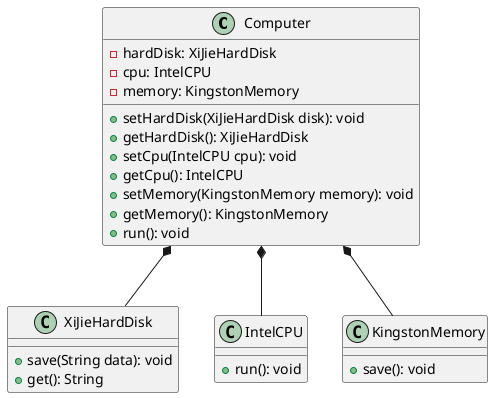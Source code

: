 @startuml
'https://plantuml.com/class-diagram
Computer *-- XiJieHardDisk
Computer *-- IntelCPU
Computer *-- KingstonMemory

class Computer {
    - hardDisk: XiJieHardDisk
    - cpu: IntelCPU
    - memory: KingstonMemory
    + setHardDisk(XiJieHardDisk disk): void
    + getHardDisk(): XiJieHardDisk
    + setCpu(IntelCPU cpu): void
    + getCpu(): IntelCPU
    + setMemory(KingstonMemory memory): void
    + getMemory(): KingstonMemory
    + run(): void
}
class XiJieHardDisk {
    + save(String data): void
    + get(): String
}

class IntelCPU {
    + run(): void
}

class KingstonMemory {
    + save(): void
}

@enduml